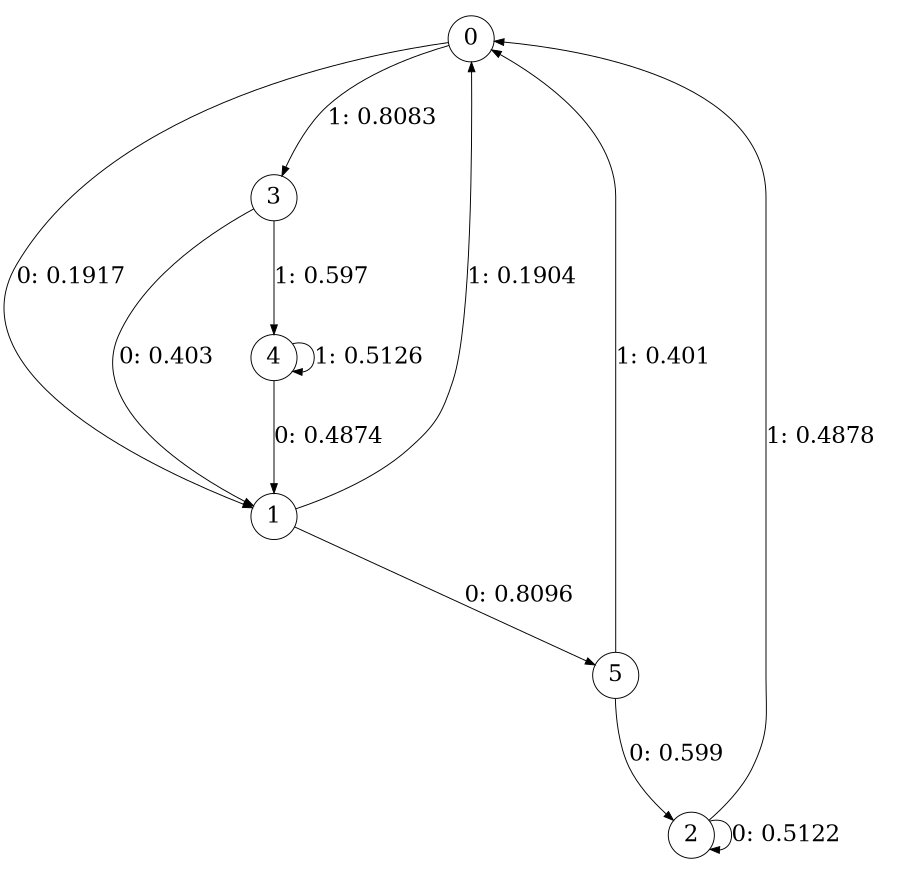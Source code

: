 digraph "ch24concat_phase3_L3" {
size = "6,8.5";
ratio = "fill";
node [shape = circle];
node [fontsize = 24];
edge [fontsize = 24];
0 -> 1 [label = "0: 0.1917   "];
0 -> 3 [label = "1: 0.8083   "];
1 -> 5 [label = "0: 0.8096   "];
1 -> 0 [label = "1: 0.1904   "];
2 -> 2 [label = "0: 0.5122   "];
2 -> 0 [label = "1: 0.4878   "];
3 -> 1 [label = "0: 0.403    "];
3 -> 4 [label = "1: 0.597    "];
4 -> 1 [label = "0: 0.4874   "];
4 -> 4 [label = "1: 0.5126   "];
5 -> 2 [label = "0: 0.599    "];
5 -> 0 [label = "1: 0.401    "];
}